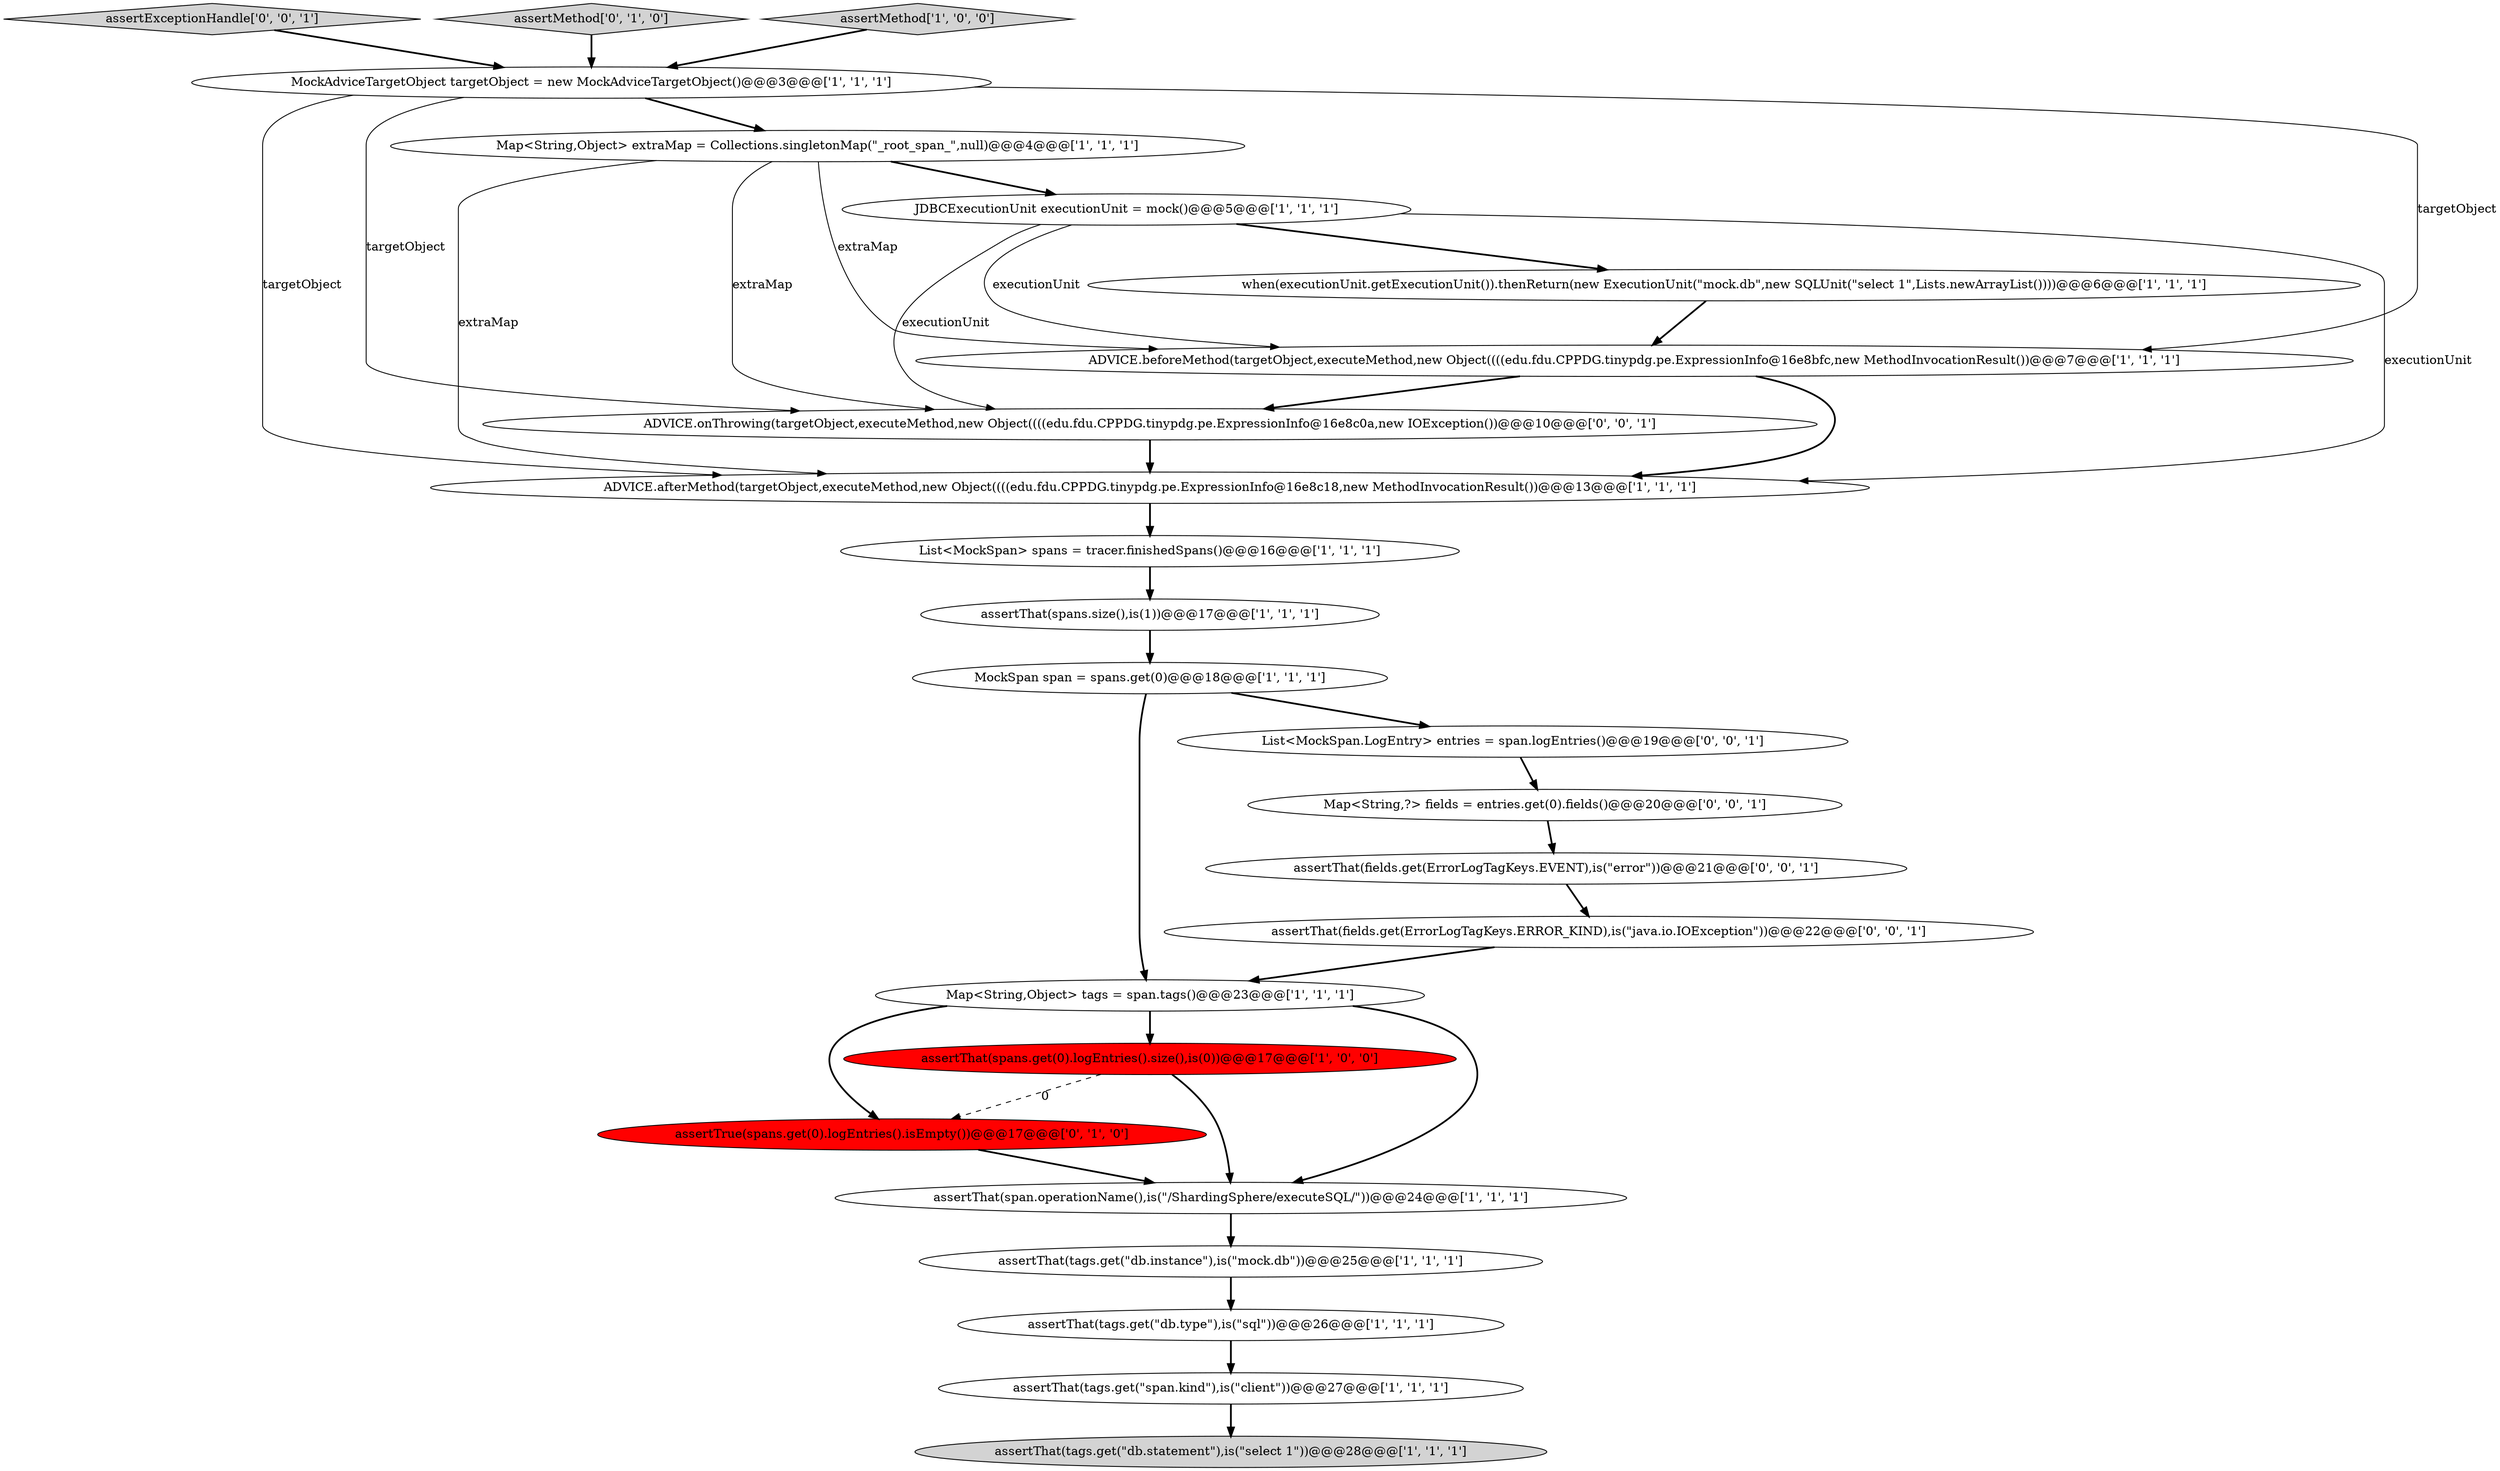 digraph {
19 [style = filled, label = "Map<String,?> fields = entries.get(0).fields()@@@20@@@['0', '0', '1']", fillcolor = white, shape = ellipse image = "AAA0AAABBB3BBB"];
21 [style = filled, label = "ADVICE.onThrowing(targetObject,executeMethod,new Object((((edu.fdu.CPPDG.tinypdg.pe.ExpressionInfo@16e8c0a,new IOException())@@@10@@@['0', '0', '1']", fillcolor = white, shape = ellipse image = "AAA0AAABBB3BBB"];
23 [style = filled, label = "assertThat(fields.get(ErrorLogTagKeys.EVENT),is(\"error\"))@@@21@@@['0', '0', '1']", fillcolor = white, shape = ellipse image = "AAA0AAABBB3BBB"];
6 [style = filled, label = "JDBCExecutionUnit executionUnit = mock()@@@5@@@['1', '1', '1']", fillcolor = white, shape = ellipse image = "AAA0AAABBB1BBB"];
17 [style = filled, label = "assertTrue(spans.get(0).logEntries().isEmpty())@@@17@@@['0', '1', '0']", fillcolor = red, shape = ellipse image = "AAA1AAABBB2BBB"];
7 [style = filled, label = "assertThat(tags.get(\"db.instance\"),is(\"mock.db\"))@@@25@@@['1', '1', '1']", fillcolor = white, shape = ellipse image = "AAA0AAABBB1BBB"];
5 [style = filled, label = "assertThat(tags.get(\"db.type\"),is(\"sql\"))@@@26@@@['1', '1', '1']", fillcolor = white, shape = ellipse image = "AAA0AAABBB1BBB"];
12 [style = filled, label = "assertThat(tags.get(\"span.kind\"),is(\"client\"))@@@27@@@['1', '1', '1']", fillcolor = white, shape = ellipse image = "AAA0AAABBB1BBB"];
24 [style = filled, label = "assertExceptionHandle['0', '0', '1']", fillcolor = lightgray, shape = diamond image = "AAA0AAABBB3BBB"];
22 [style = filled, label = "assertThat(fields.get(ErrorLogTagKeys.ERROR_KIND),is(\"java.io.IOException\"))@@@22@@@['0', '0', '1']", fillcolor = white, shape = ellipse image = "AAA0AAABBB3BBB"];
13 [style = filled, label = "ADVICE.beforeMethod(targetObject,executeMethod,new Object((((edu.fdu.CPPDG.tinypdg.pe.ExpressionInfo@16e8bfc,new MethodInvocationResult())@@@7@@@['1', '1', '1']", fillcolor = white, shape = ellipse image = "AAA0AAABBB1BBB"];
4 [style = filled, label = "ADVICE.afterMethod(targetObject,executeMethod,new Object((((edu.fdu.CPPDG.tinypdg.pe.ExpressionInfo@16e8c18,new MethodInvocationResult())@@@13@@@['1', '1', '1']", fillcolor = white, shape = ellipse image = "AAA0AAABBB1BBB"];
8 [style = filled, label = "assertThat(tags.get(\"db.statement\"),is(\"select 1\"))@@@28@@@['1', '1', '1']", fillcolor = lightgray, shape = ellipse image = "AAA0AAABBB1BBB"];
11 [style = filled, label = "Map<String,Object> tags = span.tags()@@@23@@@['1', '1', '1']", fillcolor = white, shape = ellipse image = "AAA0AAABBB1BBB"];
3 [style = filled, label = "MockAdviceTargetObject targetObject = new MockAdviceTargetObject()@@@3@@@['1', '1', '1']", fillcolor = white, shape = ellipse image = "AAA0AAABBB1BBB"];
16 [style = filled, label = "Map<String,Object> extraMap = Collections.singletonMap(\"_root_span_\",null)@@@4@@@['1', '1', '1']", fillcolor = white, shape = ellipse image = "AAA0AAABBB1BBB"];
20 [style = filled, label = "List<MockSpan.LogEntry> entries = span.logEntries()@@@19@@@['0', '0', '1']", fillcolor = white, shape = ellipse image = "AAA0AAABBB3BBB"];
0 [style = filled, label = "assertThat(spans.size(),is(1))@@@17@@@['1', '1', '1']", fillcolor = white, shape = ellipse image = "AAA0AAABBB1BBB"];
2 [style = filled, label = "assertThat(spans.get(0).logEntries().size(),is(0))@@@17@@@['1', '0', '0']", fillcolor = red, shape = ellipse image = "AAA1AAABBB1BBB"];
10 [style = filled, label = "MockSpan span = spans.get(0)@@@18@@@['1', '1', '1']", fillcolor = white, shape = ellipse image = "AAA0AAABBB1BBB"];
18 [style = filled, label = "assertMethod['0', '1', '0']", fillcolor = lightgray, shape = diamond image = "AAA0AAABBB2BBB"];
14 [style = filled, label = "when(executionUnit.getExecutionUnit()).thenReturn(new ExecutionUnit(\"mock.db\",new SQLUnit(\"select 1\",Lists.newArrayList())))@@@6@@@['1', '1', '1']", fillcolor = white, shape = ellipse image = "AAA0AAABBB1BBB"];
9 [style = filled, label = "assertThat(span.operationName(),is(\"/ShardingSphere/executeSQL/\"))@@@24@@@['1', '1', '1']", fillcolor = white, shape = ellipse image = "AAA0AAABBB1BBB"];
1 [style = filled, label = "List<MockSpan> spans = tracer.finishedSpans()@@@16@@@['1', '1', '1']", fillcolor = white, shape = ellipse image = "AAA0AAABBB1BBB"];
15 [style = filled, label = "assertMethod['1', '0', '0']", fillcolor = lightgray, shape = diamond image = "AAA0AAABBB1BBB"];
6->4 [style = solid, label="executionUnit"];
18->3 [style = bold, label=""];
10->20 [style = bold, label=""];
16->6 [style = bold, label=""];
17->9 [style = bold, label=""];
3->13 [style = solid, label="targetObject"];
3->21 [style = solid, label="targetObject"];
1->0 [style = bold, label=""];
2->9 [style = bold, label=""];
16->13 [style = solid, label="extraMap"];
3->16 [style = bold, label=""];
3->4 [style = solid, label="targetObject"];
9->7 [style = bold, label=""];
15->3 [style = bold, label=""];
11->9 [style = bold, label=""];
16->4 [style = solid, label="extraMap"];
2->17 [style = dashed, label="0"];
11->2 [style = bold, label=""];
6->14 [style = bold, label=""];
16->21 [style = solid, label="extraMap"];
0->10 [style = bold, label=""];
7->5 [style = bold, label=""];
23->22 [style = bold, label=""];
5->12 [style = bold, label=""];
12->8 [style = bold, label=""];
19->23 [style = bold, label=""];
11->17 [style = bold, label=""];
4->1 [style = bold, label=""];
6->13 [style = solid, label="executionUnit"];
6->21 [style = solid, label="executionUnit"];
14->13 [style = bold, label=""];
20->19 [style = bold, label=""];
13->21 [style = bold, label=""];
24->3 [style = bold, label=""];
13->4 [style = bold, label=""];
22->11 [style = bold, label=""];
21->4 [style = bold, label=""];
10->11 [style = bold, label=""];
}
